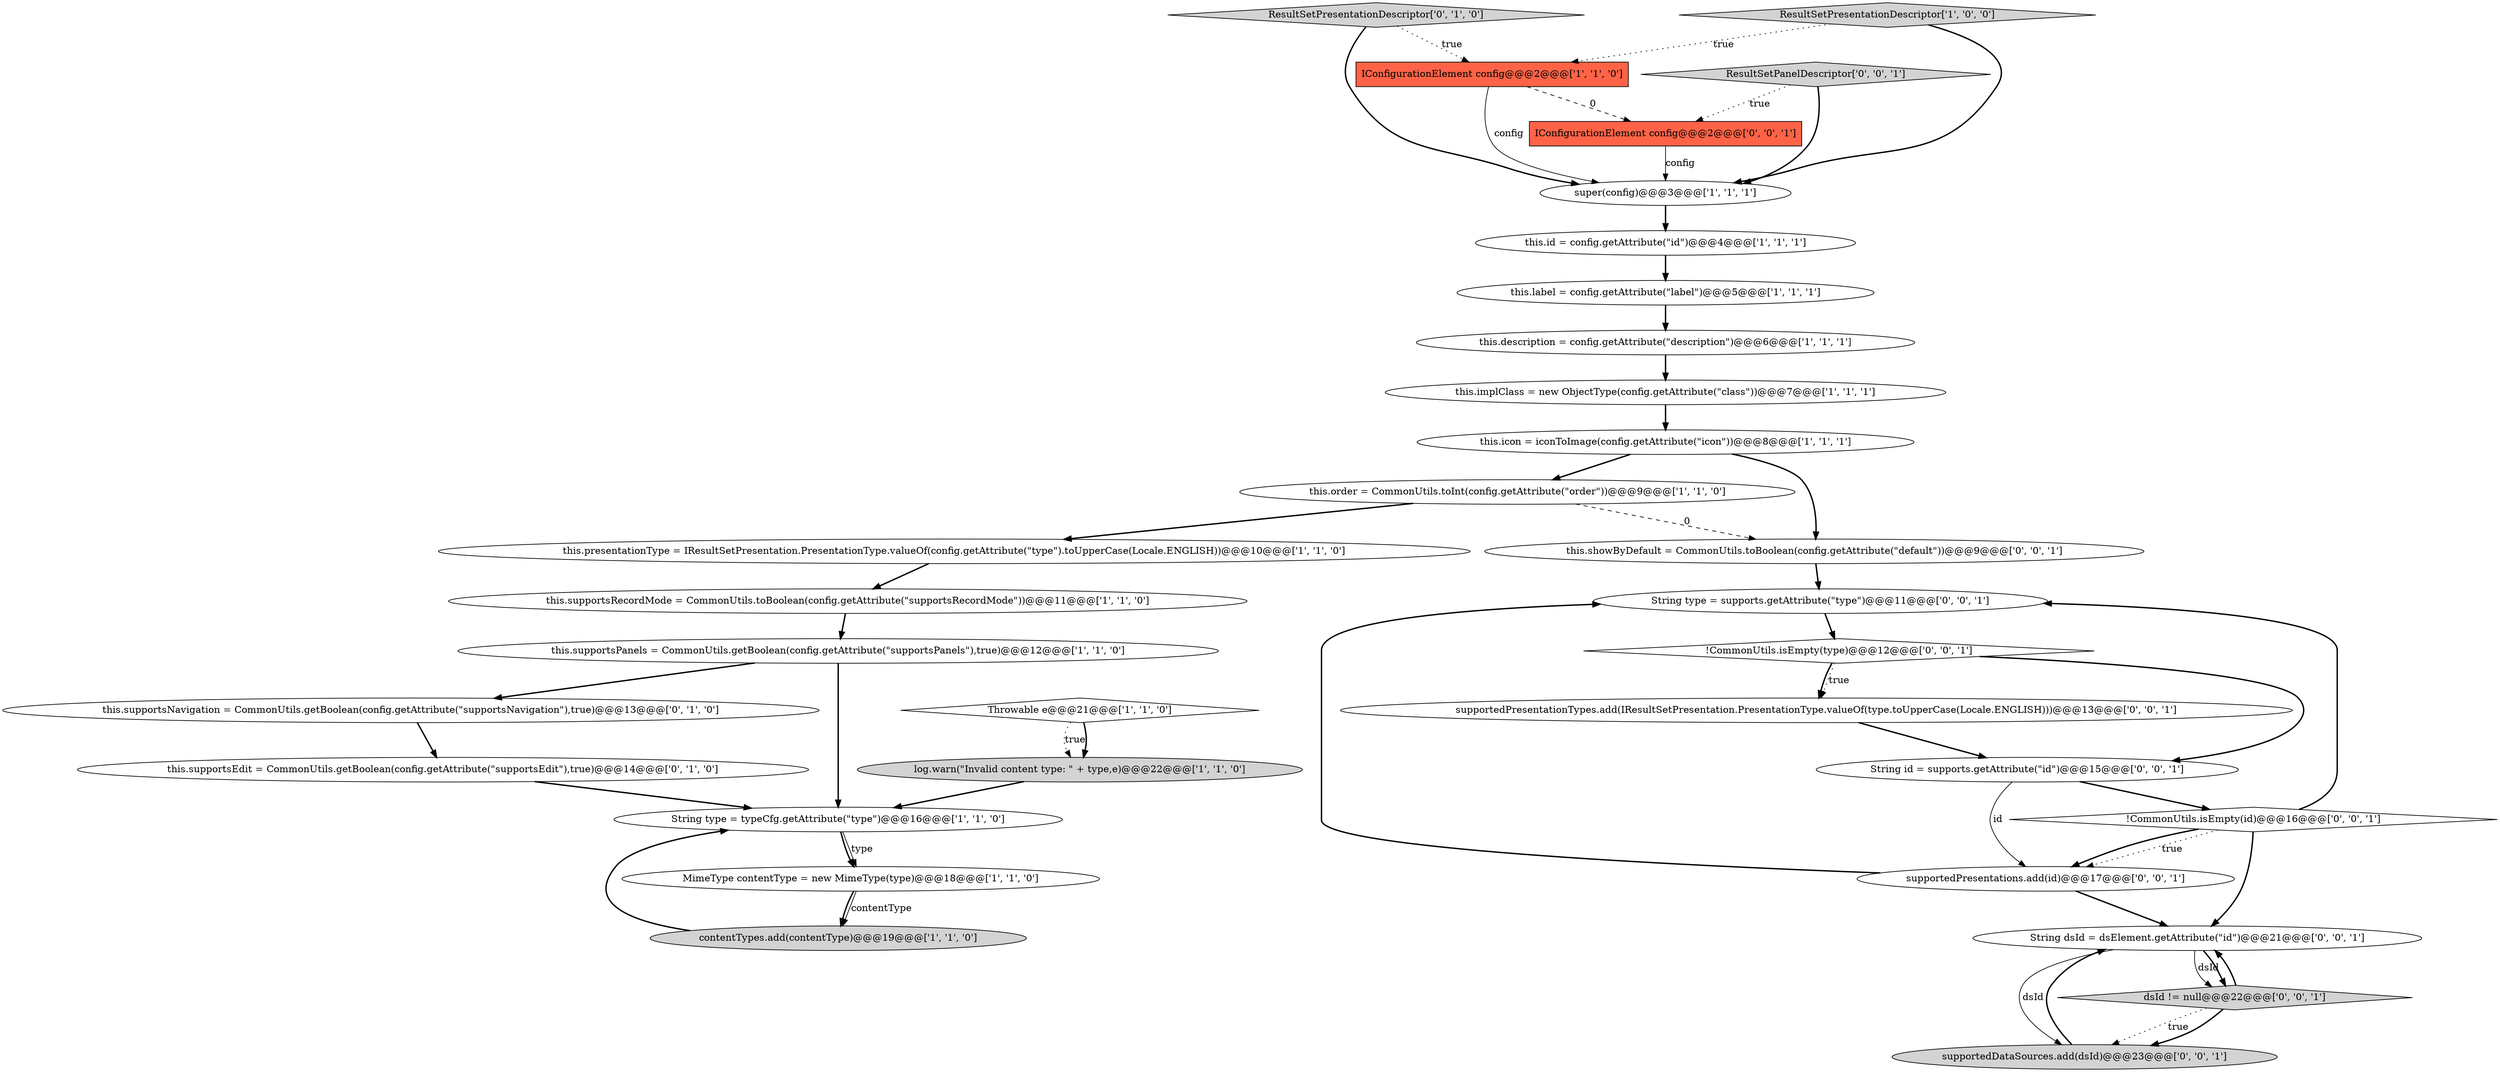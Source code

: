 digraph {
30 [style = filled, label = "IConfigurationElement config@@@2@@@['0', '0', '1']", fillcolor = tomato, shape = box image = "AAA0AAABBB3BBB"];
12 [style = filled, label = "log.warn(\"Invalid content type: \" + type,e)@@@22@@@['1', '1', '0']", fillcolor = lightgray, shape = ellipse image = "AAA0AAABBB1BBB"];
13 [style = filled, label = "this.supportsRecordMode = CommonUtils.toBoolean(config.getAttribute(\"supportsRecordMode\"))@@@11@@@['1', '1', '0']", fillcolor = white, shape = ellipse image = "AAA0AAABBB1BBB"];
16 [style = filled, label = "this.id = config.getAttribute(\"id\")@@@4@@@['1', '1', '1']", fillcolor = white, shape = ellipse image = "AAA0AAABBB1BBB"];
19 [style = filled, label = "this.supportsEdit = CommonUtils.getBoolean(config.getAttribute(\"supportsEdit\"),true)@@@14@@@['0', '1', '0']", fillcolor = white, shape = ellipse image = "AAA1AAABBB2BBB"];
14 [style = filled, label = "this.order = CommonUtils.toInt(config.getAttribute(\"order\"))@@@9@@@['1', '1', '0']", fillcolor = white, shape = ellipse image = "AAA0AAABBB1BBB"];
26 [style = filled, label = "this.showByDefault = CommonUtils.toBoolean(config.getAttribute(\"default\"))@@@9@@@['0', '0', '1']", fillcolor = white, shape = ellipse image = "AAA0AAABBB3BBB"];
25 [style = filled, label = "supportedDataSources.add(dsId)@@@23@@@['0', '0', '1']", fillcolor = lightgray, shape = ellipse image = "AAA0AAABBB3BBB"];
31 [style = filled, label = "String dsId = dsElement.getAttribute(\"id\")@@@21@@@['0', '0', '1']", fillcolor = white, shape = ellipse image = "AAA0AAABBB3BBB"];
18 [style = filled, label = "this.supportsNavigation = CommonUtils.getBoolean(config.getAttribute(\"supportsNavigation\"),true)@@@13@@@['0', '1', '0']", fillcolor = white, shape = ellipse image = "AAA1AAABBB2BBB"];
21 [style = filled, label = "supportedPresentationTypes.add(IResultSetPresentation.PresentationType.valueOf(type.toUpperCase(Locale.ENGLISH)))@@@13@@@['0', '0', '1']", fillcolor = white, shape = ellipse image = "AAA0AAABBB3BBB"];
29 [style = filled, label = "!CommonUtils.isEmpty(id)@@@16@@@['0', '0', '1']", fillcolor = white, shape = diamond image = "AAA0AAABBB3BBB"];
24 [style = filled, label = "String id = supports.getAttribute(\"id\")@@@15@@@['0', '0', '1']", fillcolor = white, shape = ellipse image = "AAA0AAABBB3BBB"];
27 [style = filled, label = "!CommonUtils.isEmpty(type)@@@12@@@['0', '0', '1']", fillcolor = white, shape = diamond image = "AAA0AAABBB3BBB"];
17 [style = filled, label = "ResultSetPresentationDescriptor['0', '1', '0']", fillcolor = lightgray, shape = diamond image = "AAA0AAABBB2BBB"];
15 [style = filled, label = "ResultSetPresentationDescriptor['1', '0', '0']", fillcolor = lightgray, shape = diamond image = "AAA0AAABBB1BBB"];
9 [style = filled, label = "this.icon = iconToImage(config.getAttribute(\"icon\"))@@@8@@@['1', '1', '1']", fillcolor = white, shape = ellipse image = "AAA0AAABBB1BBB"];
3 [style = filled, label = "this.label = config.getAttribute(\"label\")@@@5@@@['1', '1', '1']", fillcolor = white, shape = ellipse image = "AAA0AAABBB1BBB"];
7 [style = filled, label = "Throwable e@@@21@@@['1', '1', '0']", fillcolor = white, shape = diamond image = "AAA0AAABBB1BBB"];
0 [style = filled, label = "this.implClass = new ObjectType(config.getAttribute(\"class\"))@@@7@@@['1', '1', '1']", fillcolor = white, shape = ellipse image = "AAA0AAABBB1BBB"];
22 [style = filled, label = "ResultSetPanelDescriptor['0', '0', '1']", fillcolor = lightgray, shape = diamond image = "AAA0AAABBB3BBB"];
11 [style = filled, label = "String type = typeCfg.getAttribute(\"type\")@@@16@@@['1', '1', '0']", fillcolor = white, shape = ellipse image = "AAA0AAABBB1BBB"];
28 [style = filled, label = "String type = supports.getAttribute(\"type\")@@@11@@@['0', '0', '1']", fillcolor = white, shape = ellipse image = "AAA0AAABBB3BBB"];
20 [style = filled, label = "dsId != null@@@22@@@['0', '0', '1']", fillcolor = lightgray, shape = diamond image = "AAA0AAABBB3BBB"];
6 [style = filled, label = "super(config)@@@3@@@['1', '1', '1']", fillcolor = white, shape = ellipse image = "AAA0AAABBB1BBB"];
4 [style = filled, label = "this.supportsPanels = CommonUtils.getBoolean(config.getAttribute(\"supportsPanels\"),true)@@@12@@@['1', '1', '0']", fillcolor = white, shape = ellipse image = "AAA0AAABBB1BBB"];
8 [style = filled, label = "this.presentationType = IResultSetPresentation.PresentationType.valueOf(config.getAttribute(\"type\").toUpperCase(Locale.ENGLISH))@@@10@@@['1', '1', '0']", fillcolor = white, shape = ellipse image = "AAA0AAABBB1BBB"];
1 [style = filled, label = "MimeType contentType = new MimeType(type)@@@18@@@['1', '1', '0']", fillcolor = white, shape = ellipse image = "AAA0AAABBB1BBB"];
2 [style = filled, label = "this.description = config.getAttribute(\"description\")@@@6@@@['1', '1', '1']", fillcolor = white, shape = ellipse image = "AAA0AAABBB1BBB"];
5 [style = filled, label = "IConfigurationElement config@@@2@@@['1', '1', '0']", fillcolor = tomato, shape = box image = "AAA0AAABBB1BBB"];
10 [style = filled, label = "contentTypes.add(contentType)@@@19@@@['1', '1', '0']", fillcolor = lightgray, shape = ellipse image = "AAA0AAABBB1BBB"];
23 [style = filled, label = "supportedPresentations.add(id)@@@17@@@['0', '0', '1']", fillcolor = white, shape = ellipse image = "AAA0AAABBB3BBB"];
20->25 [style = dotted, label="true"];
13->4 [style = bold, label=""];
1->10 [style = bold, label=""];
29->23 [style = dotted, label="true"];
3->2 [style = bold, label=""];
22->6 [style = bold, label=""];
20->31 [style = bold, label=""];
22->30 [style = dotted, label="true"];
4->11 [style = bold, label=""];
7->12 [style = dotted, label="true"];
29->28 [style = bold, label=""];
0->9 [style = bold, label=""];
27->21 [style = dotted, label="true"];
11->1 [style = bold, label=""];
10->11 [style = bold, label=""];
21->24 [style = bold, label=""];
14->26 [style = dashed, label="0"];
15->6 [style = bold, label=""];
29->23 [style = bold, label=""];
1->10 [style = solid, label="contentType"];
20->25 [style = bold, label=""];
23->31 [style = bold, label=""];
6->16 [style = bold, label=""];
28->27 [style = bold, label=""];
5->6 [style = solid, label="config"];
27->24 [style = bold, label=""];
30->6 [style = solid, label="config"];
15->5 [style = dotted, label="true"];
7->12 [style = bold, label=""];
19->11 [style = bold, label=""];
17->6 [style = bold, label=""];
18->19 [style = bold, label=""];
16->3 [style = bold, label=""];
29->31 [style = bold, label=""];
31->20 [style = solid, label="dsId"];
14->8 [style = bold, label=""];
8->13 [style = bold, label=""];
31->20 [style = bold, label=""];
26->28 [style = bold, label=""];
9->14 [style = bold, label=""];
27->21 [style = bold, label=""];
5->30 [style = dashed, label="0"];
25->31 [style = bold, label=""];
12->11 [style = bold, label=""];
2->0 [style = bold, label=""];
9->26 [style = bold, label=""];
23->28 [style = bold, label=""];
31->25 [style = solid, label="dsId"];
24->29 [style = bold, label=""];
17->5 [style = dotted, label="true"];
11->1 [style = solid, label="type"];
24->23 [style = solid, label="id"];
4->18 [style = bold, label=""];
}
